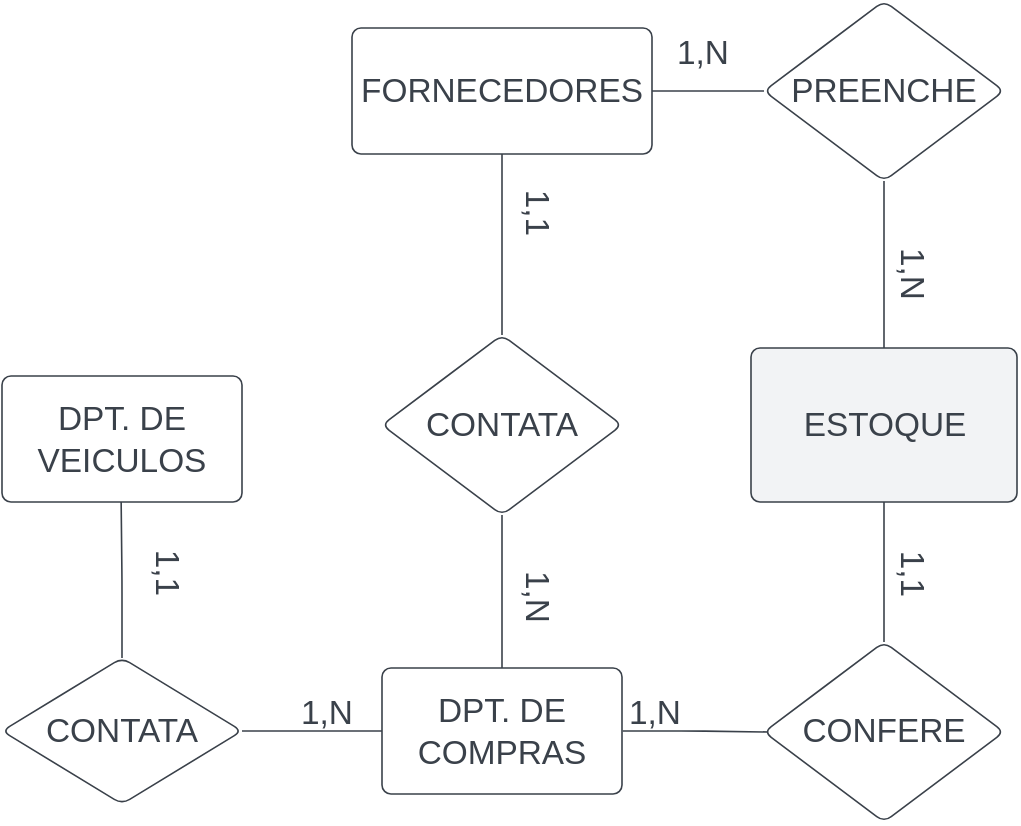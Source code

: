 <mxfile version="22.0.8" type="github">
  <diagram id="C5RBs43oDa-KdzZeNtuy" name="Page-1">
    <mxGraphModel dx="933" dy="372" grid="1" gridSize="10" guides="1" tooltips="1" connect="1" arrows="1" fold="1" page="1" pageScale="1" pageWidth="827" pageHeight="1169" math="0" shadow="0">
      <root>
        <mxCell id="WIyWlLk6GJQsqaUBKTNV-0" />
        <mxCell id="WIyWlLk6GJQsqaUBKTNV-1" parent="WIyWlLk6GJQsqaUBKTNV-0" />
        <mxCell id="WdKEltzhypANtOnnddXT-13" value="CONFERE" style="html=1;overflow=block;blockSpacing=1;whiteSpace=wrap;rhombus;fontSize=16.7;fontColor=#3a414a;spacing=3.8;strokeColor=#3a414a;strokeOpacity=100;rounded=1;absoluteArcSize=1;arcSize=9;strokeWidth=0.8;lucidId=OFRA~1sxzak9;" vertex="1" parent="WIyWlLk6GJQsqaUBKTNV-1">
          <mxGeometry x="471" y="417" width="120" height="90" as="geometry" />
        </mxCell>
        <mxCell id="WdKEltzhypANtOnnddXT-14" value="DPT. DE COMPRAS" style="html=1;overflow=block;blockSpacing=1;whiteSpace=wrap;fontSize=16.7;fontColor=#3a414a;spacing=3.8;strokeColor=#3a414a;strokeOpacity=100;rounded=1;absoluteArcSize=1;arcSize=9;strokeWidth=0.8;lucidId=OFRA.5O0jTu2;" vertex="1" parent="WIyWlLk6GJQsqaUBKTNV-1">
          <mxGeometry x="280" y="430" width="120" height="63" as="geometry" />
        </mxCell>
        <mxCell id="WdKEltzhypANtOnnddXT-15" value="" style="html=1;jettySize=18;whiteSpace=wrap;fontSize=13;strokeColor=#3a414a;strokeOpacity=100;strokeWidth=0.8;rounded=1;arcSize=12;edgeStyle=orthogonalEdgeStyle;startArrow=none;endArrow=none;exitX=1.003;exitY=0.5;exitPerimeter=0;entryX=0.016;entryY=0.5;entryPerimeter=0;lucidId=OFRA2tyju7wJ;" edge="1" parent="WIyWlLk6GJQsqaUBKTNV-1" source="WdKEltzhypANtOnnddXT-14" target="WdKEltzhypANtOnnddXT-13">
          <mxGeometry width="100" height="100" relative="1" as="geometry">
            <Array as="points" />
          </mxGeometry>
        </mxCell>
        <mxCell id="WdKEltzhypANtOnnddXT-17" value=" 1,N" style="html=1;overflow=block;blockSpacing=1;whiteSpace=wrap;fontSize=16.7;fontColor=#3a414a;spacing=3.8;strokeOpacity=0;fillOpacity=0;rounded=1;absoluteArcSize=1;arcSize=9;fillColor=#ffffff;strokeWidth=0.8;lucidId=YCUK2FKrBslO;" vertex="1" parent="WIyWlLk6GJQsqaUBKTNV-1">
          <mxGeometry x="364" y="430" width="105" height="45" as="geometry" />
        </mxCell>
        <mxCell id="WdKEltzhypANtOnnddXT-19" value=" 1,1" style="html=1;overflow=block;blockSpacing=1;whiteSpace=wrap;fontSize=16.7;fontColor=#3a414a;spacing=3.8;strokeOpacity=0;fillOpacity=0;rounded=1;absoluteArcSize=1;arcSize=9;fillColor=#ffffff;strokeWidth=0.8;lucidId=.PUKQzckTx9x;rotation=90;" vertex="1" parent="WIyWlLk6GJQsqaUBKTNV-1">
          <mxGeometry x="492.5" y="360" width="105" height="45" as="geometry" />
        </mxCell>
        <mxCell id="WdKEltzhypANtOnnddXT-40" value="CONTATA" style="html=1;overflow=block;blockSpacing=1;whiteSpace=wrap;rhombus;fontSize=16.7;fontColor=#3a414a;spacing=3.8;strokeColor=#3a414a;strokeOpacity=100;rounded=1;absoluteArcSize=1;arcSize=9;strokeWidth=0.8;lucidId=NrVKRT_f0rGR;" vertex="1" parent="WIyWlLk6GJQsqaUBKTNV-1">
          <mxGeometry x="90" y="425" width="120" height="73" as="geometry" />
        </mxCell>
        <mxCell id="WdKEltzhypANtOnnddXT-41" value="" style="html=1;jettySize=18;whiteSpace=wrap;fontSize=13;strokeColor=#3a414a;strokeOpacity=100;strokeWidth=0.8;rounded=1;arcSize=12;edgeStyle=orthogonalEdgeStyle;startArrow=none;endArrow=none;exitX=1;exitY=0.5;entryX=0;entryY=0.5;lucidId=ErVKUFiPvaDf;entryDx=0;entryDy=0;exitDx=0;exitDy=0;" edge="1" parent="WIyWlLk6GJQsqaUBKTNV-1" source="WdKEltzhypANtOnnddXT-40" target="WdKEltzhypANtOnnddXT-14">
          <mxGeometry width="100" height="100" relative="1" as="geometry">
            <Array as="points" />
            <mxPoint x="242.08" y="435" as="sourcePoint" />
            <mxPoint x="242.08" y="493" as="targetPoint" />
          </mxGeometry>
        </mxCell>
        <mxCell id="WdKEltzhypANtOnnddXT-42" value=" 1,N" style="html=1;overflow=block;blockSpacing=1;whiteSpace=wrap;fontSize=16.7;fontColor=#3a414a;spacing=3.8;strokeOpacity=0;fillOpacity=0;rounded=1;absoluteArcSize=1;arcSize=9;fillColor=#ffffff;strokeWidth=0.8;lucidId=YCUK2FKrBslO;" vertex="1" parent="WIyWlLk6GJQsqaUBKTNV-1">
          <mxGeometry x="200" y="430" width="105" height="45" as="geometry" />
        </mxCell>
        <mxCell id="WdKEltzhypANtOnnddXT-44" value="ESTOQUE" style="html=1;overflow=block;blockSpacing=1;whiteSpace=wrap;fontSize=16.7;fontColor=#3a414a;spacing=9;strokeColor=#3a414a;strokeOpacity=100;fillOpacity=100;rounded=1;absoluteArcSize=1;arcSize=9;fillColor=#f2f3f5;strokeWidth=0.8;lucidId=5wUKnwlwzIkO;" vertex="1" parent="WIyWlLk6GJQsqaUBKTNV-1">
          <mxGeometry x="464.5" y="270" width="133" height="77" as="geometry" />
        </mxCell>
        <mxCell id="WdKEltzhypANtOnnddXT-45" value="" style="html=1;jettySize=18;whiteSpace=wrap;fontSize=13;strokeColor=#3a414a;strokeOpacity=100;strokeWidth=0.8;rounded=1;arcSize=12;edgeStyle=orthogonalEdgeStyle;startArrow=none;endArrow=none;exitX=0.5;exitY=0;entryX=0.5;entryY=1;lucidId=WPUKq~mZ.hip;exitDx=0;exitDy=0;entryDx=0;entryDy=0;" edge="1" parent="WIyWlLk6GJQsqaUBKTNV-1" source="WdKEltzhypANtOnnddXT-13" target="WdKEltzhypANtOnnddXT-44">
          <mxGeometry width="100" height="100" relative="1" as="geometry">
            <Array as="points" />
            <mxPoint x="599" y="472" as="sourcePoint" />
            <mxPoint x="665" y="472" as="targetPoint" />
          </mxGeometry>
        </mxCell>
        <mxCell id="WdKEltzhypANtOnnddXT-46" value="" style="html=1;jettySize=18;whiteSpace=wrap;fontSize=13;strokeColor=#3a414a;strokeOpacity=100;strokeWidth=0.8;rounded=1;arcSize=12;edgeStyle=orthogonalEdgeStyle;startArrow=none;endArrow=none;exitX=0.5;exitY=0;lucidId=WPUKq~mZ.hip;exitDx=0;exitDy=0;entryX=0.5;entryY=1;entryDx=0;entryDy=0;" edge="1" parent="WIyWlLk6GJQsqaUBKTNV-1" source="WdKEltzhypANtOnnddXT-14" target="WdKEltzhypANtOnnddXT-47">
          <mxGeometry width="100" height="100" relative="1" as="geometry">
            <Array as="points" />
            <mxPoint x="339.58" y="405" as="sourcePoint" />
            <mxPoint x="340" y="350" as="targetPoint" />
          </mxGeometry>
        </mxCell>
        <mxCell id="WdKEltzhypANtOnnddXT-47" value="CONTATA" style="html=1;overflow=block;blockSpacing=1;whiteSpace=wrap;rhombus;fontSize=16.7;fontColor=#3a414a;spacing=3.8;strokeColor=#3a414a;strokeOpacity=100;rounded=1;absoluteArcSize=1;arcSize=9;strokeWidth=0.8;lucidId=OFRA~1sxzak9;" vertex="1" parent="WIyWlLk6GJQsqaUBKTNV-1">
          <mxGeometry x="280" y="263.5" width="120" height="90" as="geometry" />
        </mxCell>
        <mxCell id="WdKEltzhypANtOnnddXT-48" value="" style="html=1;jettySize=18;whiteSpace=wrap;fontSize=13;strokeColor=#3a414a;strokeOpacity=100;strokeWidth=0.8;rounded=1;arcSize=12;edgeStyle=orthogonalEdgeStyle;startArrow=none;endArrow=none;exitX=0.5;exitY=0;lucidId=WPUKq~mZ.hip;exitDx=0;exitDy=0;entryX=0.5;entryY=1;entryDx=0;entryDy=0;" edge="1" parent="WIyWlLk6GJQsqaUBKTNV-1" source="WdKEltzhypANtOnnddXT-47" target="WdKEltzhypANtOnnddXT-49">
          <mxGeometry width="100" height="100" relative="1" as="geometry">
            <Array as="points" />
            <mxPoint x="339.58" y="256" as="sourcePoint" />
            <mxPoint x="339.58" y="180" as="targetPoint" />
          </mxGeometry>
        </mxCell>
        <mxCell id="WdKEltzhypANtOnnddXT-49" value="FORNECEDORES" style="html=1;overflow=block;blockSpacing=1;whiteSpace=wrap;fontSize=16.7;fontColor=#3a414a;spacing=3.8;strokeColor=#3a414a;strokeOpacity=100;rounded=1;absoluteArcSize=1;arcSize=9;strokeWidth=0.8;lucidId=OFRA.5O0jTu2;" vertex="1" parent="WIyWlLk6GJQsqaUBKTNV-1">
          <mxGeometry x="265" y="110" width="150" height="63" as="geometry" />
        </mxCell>
        <mxCell id="WdKEltzhypANtOnnddXT-50" value="PREENCHE" style="html=1;overflow=block;blockSpacing=1;whiteSpace=wrap;rhombus;fontSize=16.7;fontColor=#3a414a;spacing=3.8;strokeColor=#3a414a;strokeOpacity=100;rounded=1;absoluteArcSize=1;arcSize=9;strokeWidth=0.8;lucidId=OFRA~1sxzak9;" vertex="1" parent="WIyWlLk6GJQsqaUBKTNV-1">
          <mxGeometry x="471" y="96.5" width="120" height="90" as="geometry" />
        </mxCell>
        <mxCell id="WdKEltzhypANtOnnddXT-51" value="" style="html=1;jettySize=18;whiteSpace=wrap;fontSize=13;strokeColor=#3a414a;strokeOpacity=100;strokeWidth=0.8;rounded=1;arcSize=12;edgeStyle=orthogonalEdgeStyle;startArrow=none;endArrow=none;exitX=0.5;exitY=0;lucidId=WPUKq~mZ.hip;exitDx=0;exitDy=0;entryX=0.5;entryY=1;entryDx=0;entryDy=0;" edge="1" parent="WIyWlLk6GJQsqaUBKTNV-1" source="WdKEltzhypANtOnnddXT-44" target="WdKEltzhypANtOnnddXT-50">
          <mxGeometry width="100" height="100" relative="1" as="geometry">
            <Array as="points" />
            <mxPoint x="580" y="251" as="sourcePoint" />
            <mxPoint x="580" y="160" as="targetPoint" />
          </mxGeometry>
        </mxCell>
        <mxCell id="WdKEltzhypANtOnnddXT-52" value="" style="html=1;jettySize=18;whiteSpace=wrap;fontSize=13;strokeColor=#3a414a;strokeOpacity=100;strokeWidth=0.8;rounded=1;arcSize=12;edgeStyle=orthogonalEdgeStyle;startArrow=none;endArrow=none;exitX=0;exitY=0.5;lucidId=WPUKq~mZ.hip;exitDx=0;exitDy=0;entryX=1;entryY=0.5;entryDx=0;entryDy=0;" edge="1" parent="WIyWlLk6GJQsqaUBKTNV-1" source="WdKEltzhypANtOnnddXT-50" target="WdKEltzhypANtOnnddXT-49">
          <mxGeometry width="100" height="100" relative="1" as="geometry">
            <Array as="points" />
            <mxPoint x="541" y="280" as="sourcePoint" />
            <mxPoint x="420" y="134" as="targetPoint" />
          </mxGeometry>
        </mxCell>
        <mxCell id="WdKEltzhypANtOnnddXT-53" value="DPT. DE VEICULOS" style="html=1;overflow=block;blockSpacing=1;whiteSpace=wrap;fontSize=16.7;fontColor=#3a414a;spacing=3.8;strokeColor=#3a414a;strokeOpacity=100;rounded=1;absoluteArcSize=1;arcSize=9;strokeWidth=0.8;lucidId=OFRA.5O0jTu2;" vertex="1" parent="WIyWlLk6GJQsqaUBKTNV-1">
          <mxGeometry x="90" y="284" width="120" height="63" as="geometry" />
        </mxCell>
        <mxCell id="WdKEltzhypANtOnnddXT-54" value="" style="html=1;jettySize=18;whiteSpace=wrap;fontSize=13;strokeColor=#3a414a;strokeOpacity=100;strokeWidth=0.8;rounded=1;arcSize=12;edgeStyle=orthogonalEdgeStyle;startArrow=none;endArrow=none;exitX=0.5;exitY=0;lucidId=WPUKq~mZ.hip;exitDx=0;exitDy=0;entryX=0.5;entryY=1;entryDx=0;entryDy=0;" edge="1" parent="WIyWlLk6GJQsqaUBKTNV-1" source="WdKEltzhypANtOnnddXT-40">
          <mxGeometry width="100" height="100" relative="1" as="geometry">
            <Array as="points" />
            <mxPoint x="149.58" y="423" as="sourcePoint" />
            <mxPoint x="149.58" y="347" as="targetPoint" />
          </mxGeometry>
        </mxCell>
        <mxCell id="WdKEltzhypANtOnnddXT-56" value=" 1,N" style="html=1;overflow=block;blockSpacing=1;whiteSpace=wrap;fontSize=16.7;fontColor=#3a414a;spacing=3.8;strokeOpacity=0;fillOpacity=0;rounded=1;absoluteArcSize=1;arcSize=9;fillColor=#ffffff;strokeWidth=0.8;lucidId=YCUK2FKrBslO;rotation=90;" vertex="1" parent="WIyWlLk6GJQsqaUBKTNV-1">
          <mxGeometry x="305" y="372" width="105" height="45" as="geometry" />
        </mxCell>
        <mxCell id="WdKEltzhypANtOnnddXT-57" value=" 1,1" style="html=1;overflow=block;blockSpacing=1;whiteSpace=wrap;fontSize=16.7;fontColor=#3a414a;spacing=3.8;strokeOpacity=0;fillOpacity=0;rounded=1;absoluteArcSize=1;arcSize=9;fillColor=#ffffff;strokeWidth=0.8;lucidId=YCUK2FKrBslO;rotation=90;" vertex="1" parent="WIyWlLk6GJQsqaUBKTNV-1">
          <mxGeometry x="305" y="180" width="105" height="45" as="geometry" />
        </mxCell>
        <mxCell id="WdKEltzhypANtOnnddXT-58" value=" 1,N" style="html=1;overflow=block;blockSpacing=1;whiteSpace=wrap;fontSize=16.7;fontColor=#3a414a;spacing=3.8;strokeOpacity=0;fillOpacity=0;rounded=1;absoluteArcSize=1;arcSize=9;fillColor=#ffffff;strokeWidth=0.8;lucidId=YCUK2FKrBslO;" vertex="1" parent="WIyWlLk6GJQsqaUBKTNV-1">
          <mxGeometry x="387.5" y="100" width="105" height="45" as="geometry" />
        </mxCell>
        <mxCell id="WdKEltzhypANtOnnddXT-59" value=" 1,N" style="html=1;overflow=block;blockSpacing=1;whiteSpace=wrap;fontSize=16.7;fontColor=#3a414a;spacing=3.8;strokeOpacity=0;fillOpacity=0;rounded=1;absoluteArcSize=1;arcSize=9;fillColor=#ffffff;strokeWidth=0.8;lucidId=YCUK2FKrBslO;rotation=90;" vertex="1" parent="WIyWlLk6GJQsqaUBKTNV-1">
          <mxGeometry x="492.5" y="210" width="105" height="45" as="geometry" />
        </mxCell>
        <mxCell id="WdKEltzhypANtOnnddXT-60" value=" 1,1" style="html=1;overflow=block;blockSpacing=1;whiteSpace=wrap;fontSize=16.7;fontColor=#3a414a;spacing=3.8;strokeOpacity=0;fillOpacity=0;rounded=1;absoluteArcSize=1;arcSize=9;fillColor=#ffffff;strokeWidth=0.8;lucidId=YCUK2FKrBslO;rotation=90;" vertex="1" parent="WIyWlLk6GJQsqaUBKTNV-1">
          <mxGeometry x="120" y="360" width="105" height="45" as="geometry" />
        </mxCell>
      </root>
    </mxGraphModel>
  </diagram>
</mxfile>
